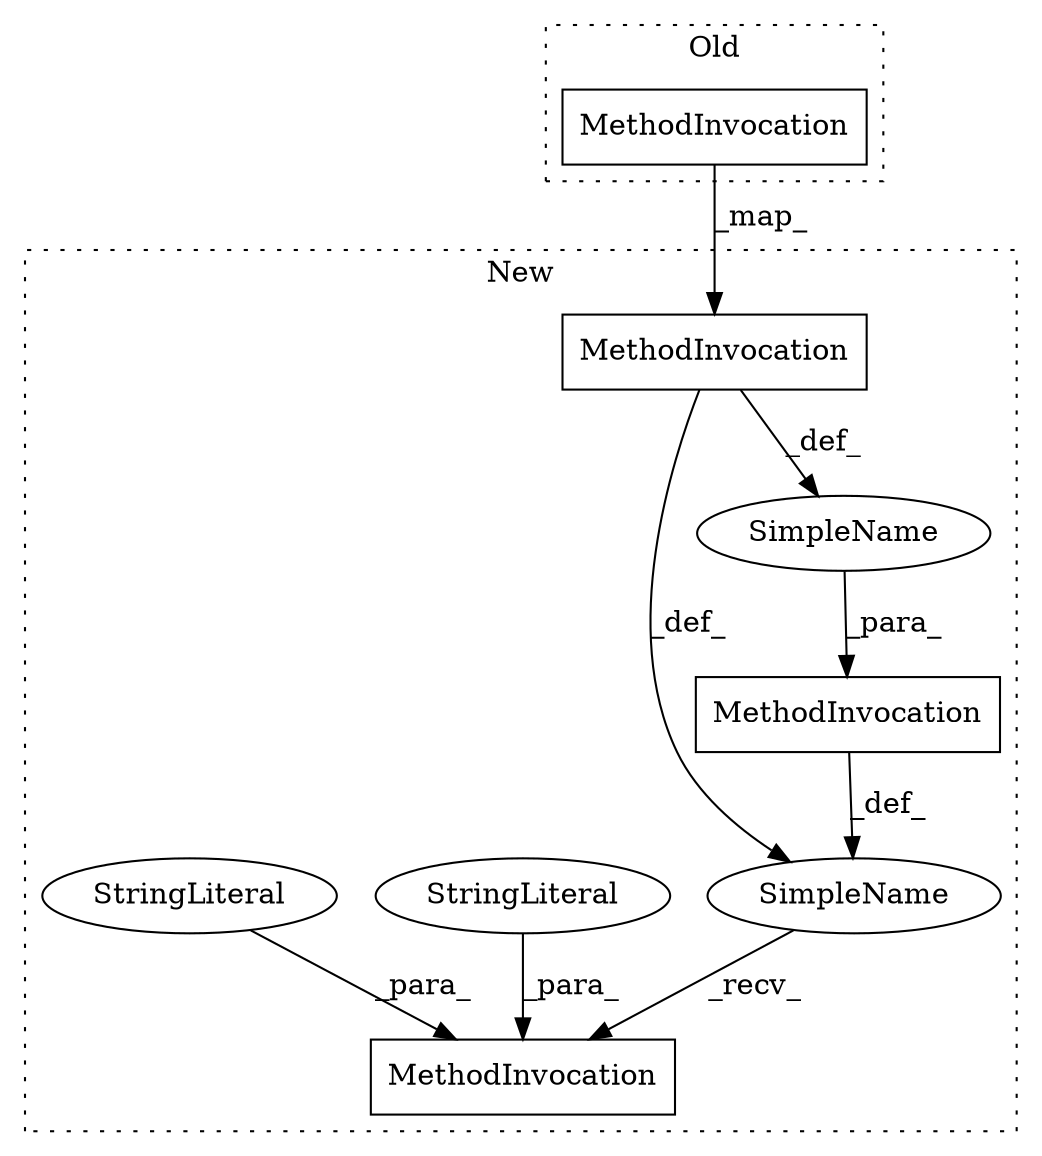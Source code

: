 digraph G {
subgraph cluster0 {
2 [label="MethodInvocation" a="32" s="5676" l="11" shape="box"];
label = "Old";
style="dotted";
}
subgraph cluster1 {
1 [label="MethodInvocation" a="32" s="5683" l="11" shape="box"];
3 [label="MethodInvocation" a="32" s="5696,5717" l="8,1" shape="box"];
4 [label="MethodInvocation" a="32" s="5671,5694" l="7,1" shape="box"];
5 [label="SimpleName" a="42" s="" l="" shape="ellipse"];
6 [label="SimpleName" a="42" s="" l="" shape="ellipse"];
7 [label="StringLiteral" a="45" s="5704" l="4" shape="ellipse"];
8 [label="StringLiteral" a="45" s="5709" l="8" shape="ellipse"];
label = "New";
style="dotted";
}
1 -> 5 [label="_def_"];
1 -> 6 [label="_def_"];
2 -> 1 [label="_map_"];
4 -> 5 [label="_def_"];
5 -> 3 [label="_recv_"];
6 -> 4 [label="_para_"];
7 -> 3 [label="_para_"];
8 -> 3 [label="_para_"];
}